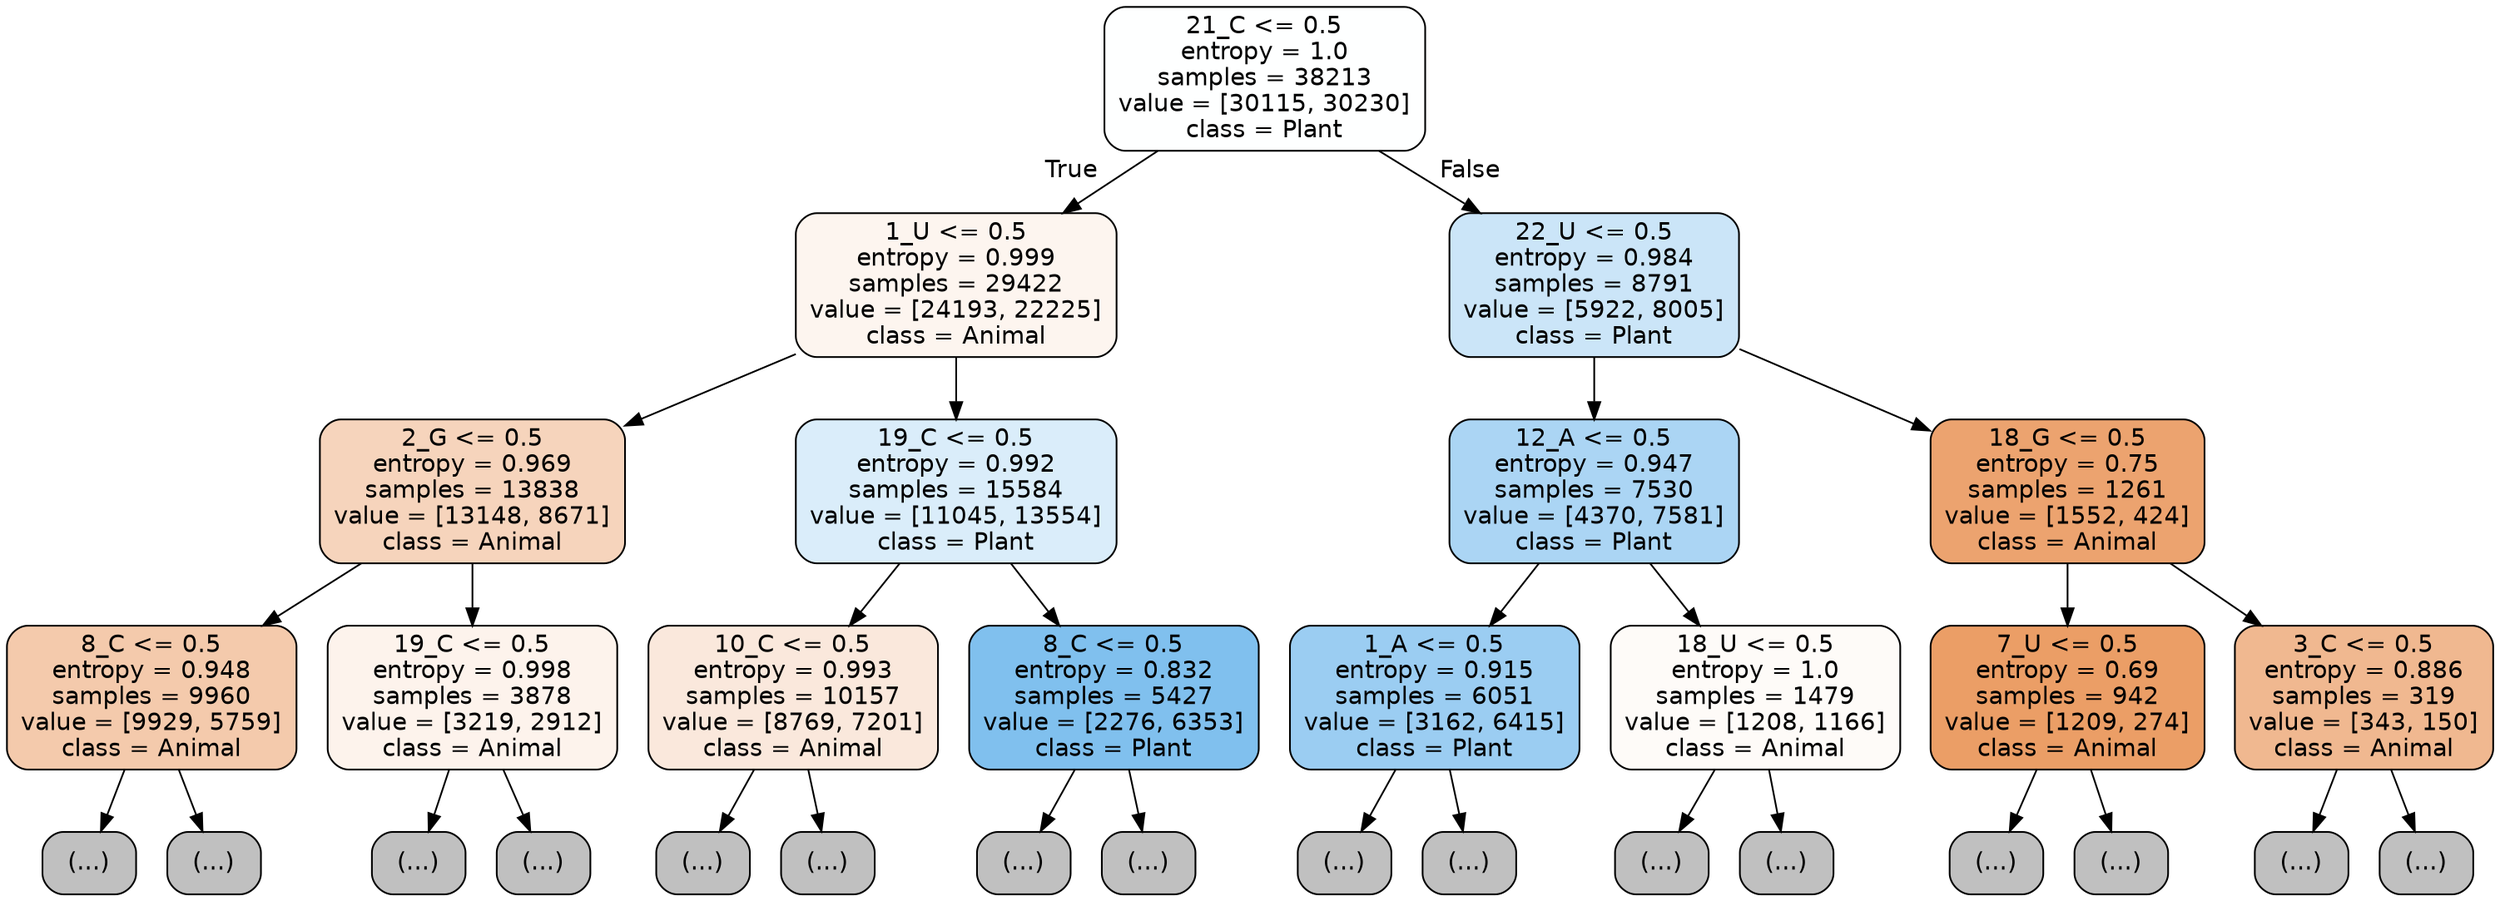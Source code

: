 digraph Tree {
node [shape=box, style="filled, rounded", color="black", fontname="helvetica"] ;
edge [fontname="helvetica"] ;
0 [label="21_C <= 0.5\nentropy = 1.0\nsamples = 38213\nvalue = [30115, 30230]\nclass = Plant", fillcolor="#feffff"] ;
1 [label="1_U <= 0.5\nentropy = 0.999\nsamples = 29422\nvalue = [24193, 22225]\nclass = Animal", fillcolor="#fdf5ef"] ;
0 -> 1 [labeldistance=2.5, labelangle=45, headlabel="True"] ;
2 [label="2_G <= 0.5\nentropy = 0.969\nsamples = 13838\nvalue = [13148, 8671]\nclass = Animal", fillcolor="#f6d4bc"] ;
1 -> 2 ;
3 [label="8_C <= 0.5\nentropy = 0.948\nsamples = 9960\nvalue = [9929, 5759]\nclass = Animal", fillcolor="#f4caac"] ;
2 -> 3 ;
4 [label="(...)", fillcolor="#C0C0C0"] ;
3 -> 4 ;
4431 [label="(...)", fillcolor="#C0C0C0"] ;
3 -> 4431 ;
5718 [label="19_C <= 0.5\nentropy = 0.998\nsamples = 3878\nvalue = [3219, 2912]\nclass = Animal", fillcolor="#fdf3ec"] ;
2 -> 5718 ;
5719 [label="(...)", fillcolor="#C0C0C0"] ;
5718 -> 5719 ;
7148 [label="(...)", fillcolor="#C0C0C0"] ;
5718 -> 7148 ;
7655 [label="19_C <= 0.5\nentropy = 0.992\nsamples = 15584\nvalue = [11045, 13554]\nclass = Plant", fillcolor="#daedfa"] ;
1 -> 7655 ;
7656 [label="10_C <= 0.5\nentropy = 0.993\nsamples = 10157\nvalue = [8769, 7201]\nclass = Animal", fillcolor="#fae8dc"] ;
7655 -> 7656 ;
7657 [label="(...)", fillcolor="#C0C0C0"] ;
7656 -> 7657 ;
11288 [label="(...)", fillcolor="#C0C0C0"] ;
7656 -> 11288 ;
12153 [label="8_C <= 0.5\nentropy = 0.832\nsamples = 5427\nvalue = [2276, 6353]\nclass = Plant", fillcolor="#80c0ee"] ;
7655 -> 12153 ;
12154 [label="(...)", fillcolor="#C0C0C0"] ;
12153 -> 12154 ;
13335 [label="(...)", fillcolor="#C0C0C0"] ;
12153 -> 13335 ;
13658 [label="22_U <= 0.5\nentropy = 0.984\nsamples = 8791\nvalue = [5922, 8005]\nclass = Plant", fillcolor="#cbe5f8"] ;
0 -> 13658 [labeldistance=2.5, labelangle=-45, headlabel="False"] ;
13659 [label="12_A <= 0.5\nentropy = 0.947\nsamples = 7530\nvalue = [4370, 7581]\nclass = Plant", fillcolor="#abd5f4"] ;
13658 -> 13659 ;
13660 [label="1_A <= 0.5\nentropy = 0.915\nsamples = 6051\nvalue = [3162, 6415]\nclass = Plant", fillcolor="#9bcdf2"] ;
13659 -> 13660 ;
13661 [label="(...)", fillcolor="#C0C0C0"] ;
13660 -> 13661 ;
15464 [label="(...)", fillcolor="#C0C0C0"] ;
13660 -> 15464 ;
15951 [label="18_U <= 0.5\nentropy = 1.0\nsamples = 1479\nvalue = [1208, 1166]\nclass = Animal", fillcolor="#fefbf8"] ;
13659 -> 15951 ;
15952 [label="(...)", fillcolor="#C0C0C0"] ;
15951 -> 15952 ;
16515 [label="(...)", fillcolor="#C0C0C0"] ;
15951 -> 16515 ;
16682 [label="18_G <= 0.5\nentropy = 0.75\nsamples = 1261\nvalue = [1552, 424]\nclass = Animal", fillcolor="#eca36f"] ;
13658 -> 16682 ;
16683 [label="7_U <= 0.5\nentropy = 0.69\nsamples = 942\nvalue = [1209, 274]\nclass = Animal", fillcolor="#eb9e66"] ;
16682 -> 16683 ;
16684 [label="(...)", fillcolor="#C0C0C0"] ;
16683 -> 16684 ;
17001 [label="(...)", fillcolor="#C0C0C0"] ;
16683 -> 17001 ;
17088 [label="3_C <= 0.5\nentropy = 0.886\nsamples = 319\nvalue = [343, 150]\nclass = Animal", fillcolor="#f0b890"] ;
16682 -> 17088 ;
17089 [label="(...)", fillcolor="#C0C0C0"] ;
17088 -> 17089 ;
17206 [label="(...)", fillcolor="#C0C0C0"] ;
17088 -> 17206 ;
}